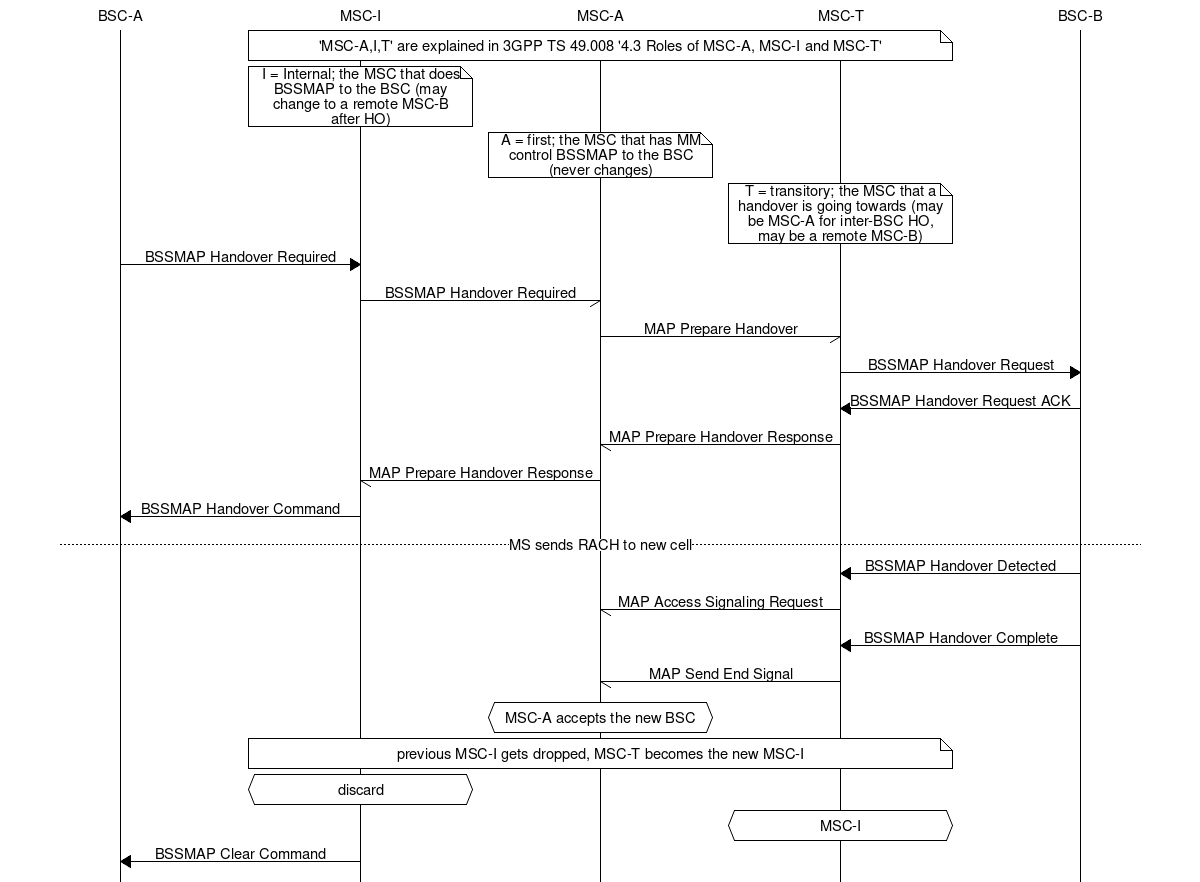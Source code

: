 msc {
	hscale=2;
	bsca [label="BSC-A"], i[label="MSC-I"], a[label="MSC-A"], t[label="MSC-T"], bscb[label="BSC-B"];

	i note t [label="'MSC-A,I,T' are explained in 3GPP TS 49.008 '4.3 Roles of MSC-A, MSC-I and MSC-T'"];
	i note i [label="I = Internal; the MSC that does BSSMAP to the BSC (may change to a remote MSC-B after HO)"];
	a note a [label="A = first; the MSC that has MM control BSSMAP to the BSC (never changes)"];
	t note t [label="T = transitory; the MSC that a handover is going towards (may be MSC-A for inter-BSC HO, may be a remote MSC-B)"];

	bsca => i [label="BSSMAP Handover Required"];
	i -> a [label="BSSMAP Handover Required"];

	a -> t [label="MAP Prepare Handover"];
	t => bscb [label="BSSMAP Handover Request"];
	t <= bscb [label="BSSMAP Handover Request ACK"];
	a <- t [label="MAP Prepare Handover Response"];
	i <- a [label="MAP Prepare Handover Response"];
	bsca <= i [label="BSSMAP Handover Command"];

	--- [label="MS sends RACH to new cell"];

	t <= bscb [label="BSSMAP Handover Detected"];
	a <- t [label="MAP Access Signaling Request"];

	t <= bscb [label="BSSMAP Handover Complete"];
	a <- t [label="MAP Send End Signal"];


	a abox a [label="MSC-A accepts the new BSC"];
	i note t [label="previous MSC-I gets dropped, MSC-T becomes the new MSC-I"];
	i abox i [label="discard"];
	t abox t [label="MSC-I"];

	bsca <= i [label="BSSMAP Clear Command"];

}
